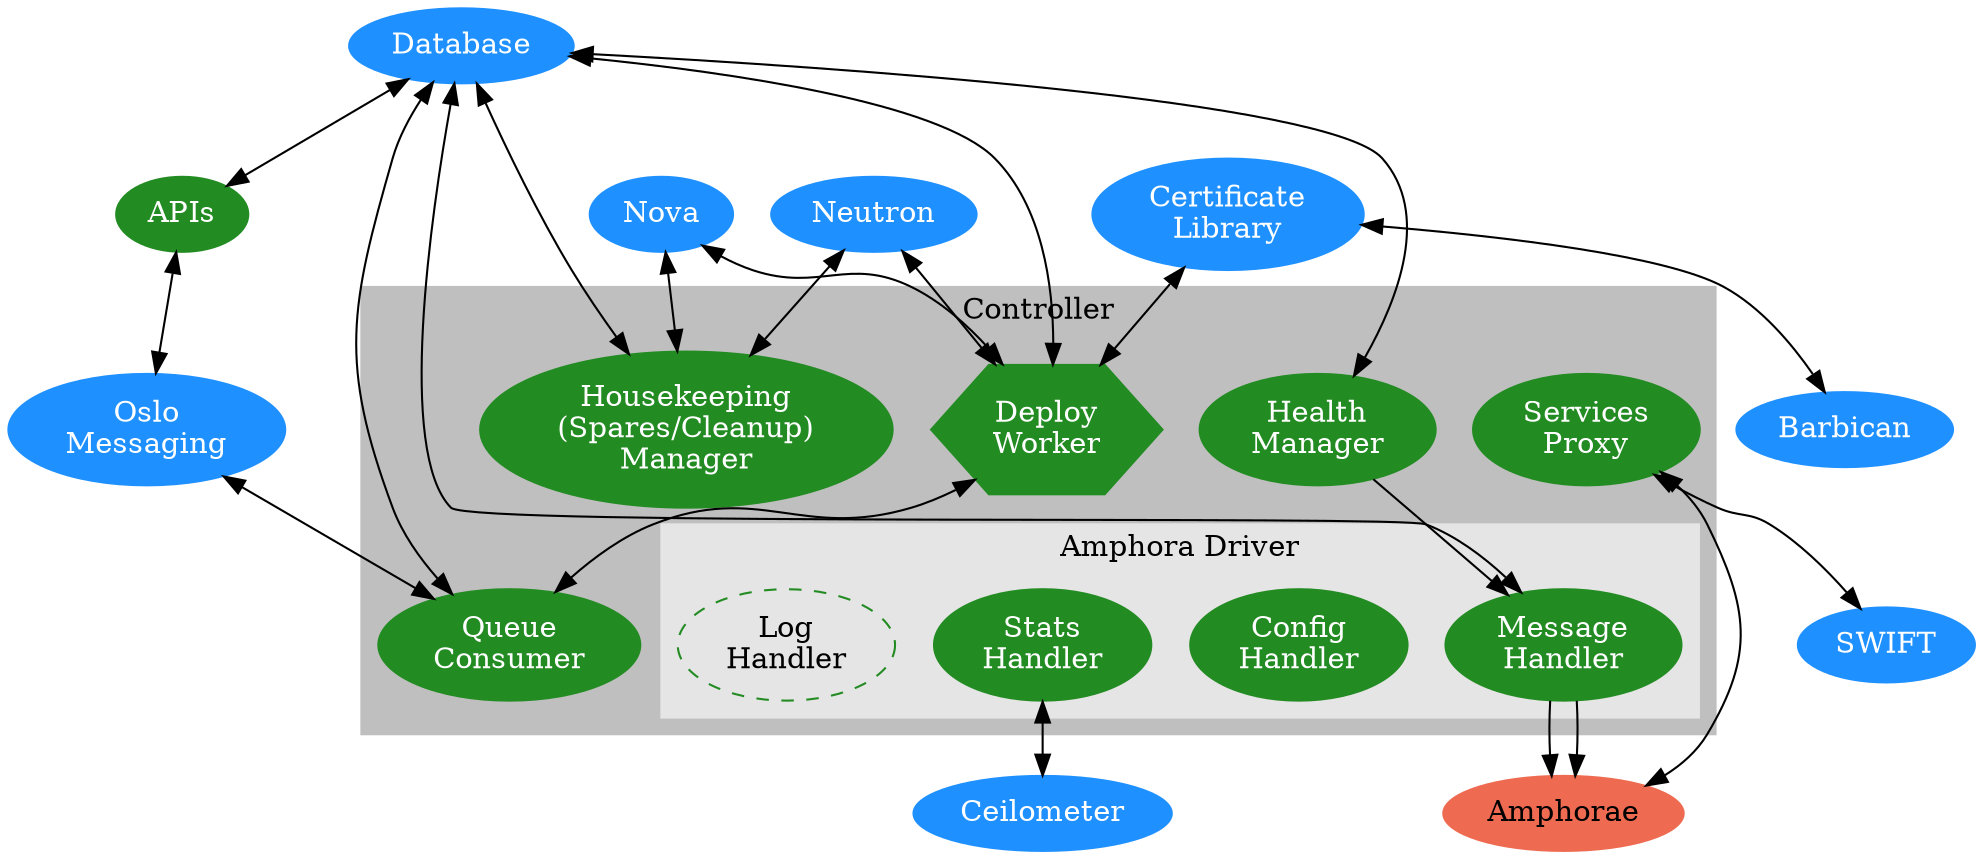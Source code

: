 /*
 * Copyright 2014 Hewlett-Packard Development Company, L.P.
 *
 * Licensed under the Apache License, Version 2.0 (the "License"); you may
 * not use this file except in compliance with the License. You may obtain
 * a copy of the License at
 *
 * http://www.apache.org/licenses/LICENSE-2.0
 *
 * Unless required by applicable law or agreed to in writing, software
 * distributed under the License is distributed on an "AS IS" BASIS, WITHOUT
 * WARRANTIES OR CONDITIONS OF ANY KIND, either express or implied. See the
 * License for the specific language governing permissions and limitations
 * under the License.
*/
digraph G {


   subgraph cluster0 {
      style=filled;
      color=gray75;


      label = "Controller";


      queue [label="Queue\nConsumer", fontcolor=white, color=forestgreen, style=filled];
      health [label="Health\nManager", fontcolor=white, color=forestgreen, style=filled];
      house [label="Housekeeping\n(Spares/Cleanup)\nManager", fontcolor=white, color=forestgreen, style=filled];
      deploy [label="Deploy\nWorker", fontcolor=white, color=forestgreen, style=filled, shape=hexagon];
      proxy [label="Services\nProxy", fontcolor=white, color=forestgreen, style=filled];


      subgraph cluster1 {
         style=filled;
         color=gray90;
         fontcolor=black;


         label = "Amphora Driver";
         msg [label="Message\nHandler", fontcolor=white, color=forestgreen, style=filled];
         config [label="Config\nHandler", fontcolor=white, color=forestgreen, style=filled];
         stats [label="Stats\nHandler", fontcolor=white, color=forestgreen, style=filled];
         log [label="Log\nHandler", fontcolor=black, color=forestgreen, style=dashed];
      }


      health -> msg;
   }


   db [label="Database", fontcolor=white, color=dodgerblue, style=filled];
   api [label="APIs", fontcolor=white, color=forestgreen, style=filled];
   oslo [label="Oslo\nMessaging", fontcolor=white, color=dodgerblue, style=filled];
   nova [label="Nova", fontcolor=white, color=dodgerblue, style=filled];
   neutron [label="Neutron", fontcolor=white, color=dodgerblue, style=filled];
   cert [label="Certificate\nLibrary", fontcolor=white, color=dodgerblue, style=filled];
   bbq [label="Barbican", fontcolor=white, color=dodgerblue, style=filled];
   swift [label="SWIFT", fontcolor=white, color=dodgerblue, style=filled];
   ceilo [label="Ceilometer", fontcolor=white, color=dodgerblue, style=filled];
   amp [label="Amphorae", fontcolor=black, color=coral2, style=filled];


   deploy -> queue [dir="both"];
   db -> api -> oslo -> queue [dir="both"];
   db -> deploy [dir="both"];
   db -> queue [dir="both"];
   db -> health [dir="both"];
   db -> house [dir="both"];
   db -> msg [dir="both"];
   nova -> deploy [dir="both"];
   nova -> house [dir="both"];
   neutron -> deploy [dir="both"];
   neutron -> house [dir="both"];
   proxy -> swift [dir="both"];
   proxy -> amp [dir="both"];
   cert -> deploy [dir="both"];
   cert -> bbq [dir="both"];
   stats -> ceilo [dir="both"];
   msg -> amp [ltail=cluster1];
   msg -> amp [ltail=cluster1];
}
